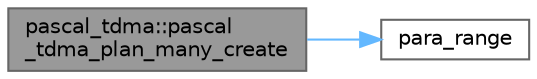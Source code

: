 digraph "pascal_tdma::pascal_tdma_plan_many_create"
{
 // LATEX_PDF_SIZE
  bgcolor="transparent";
  edge [fontname=Helvetica,fontsize=10,labelfontname=Helvetica,labelfontsize=10];
  node [fontname=Helvetica,fontsize=10,shape=box,height=0.2,width=0.4];
  rankdir="LR";
  Node1 [id="Node000001",label="pascal_tdma::pascal\l_tdma_plan_many_create",height=0.2,width=0.4,color="gray40", fillcolor="grey60", style="filled", fontcolor="black",tooltip="Create a plan for many tridiagonal systems of equations."];
  Node1 -> Node2 [id="edge1_Node000001_Node000002",color="steelblue1",style="solid",tooltip=" "];
  Node2 [id="Node000002",label="para_range",height=0.2,width=0.4,color="grey40", fillcolor="white", style="filled",URL="$examples_2para__range_8f90.html#ab75ab386311975aa4ff7cac06798fcd4",tooltip="Compute the indices of the assigned range for each MPI process ."];
}
